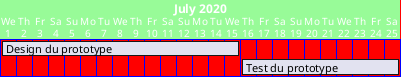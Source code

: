 {
  "sha1": "qn8onir6kehm4z1ucdj7nxkapcw5oog",
  "insertion": {
    "when": "2024-06-04T17:28:42.626Z",
    "url": "https://forum.plantuml.net/13971/gantt-remove-background-grid-possible?show=13975#c13975",
    "user": "plantuml@gmail.com"
  }
}
@startgantt
<style>
ganttDiagram {
  document {
    backgroundColor red
  }
  timeline {
    BackgroundColor palegreen
    LineColor blue
    FontColor white
 }
}
</style>
hide footbox
Project starts 2020-07-01
[Design du prototype] starts 2020-07-01
[Test du prototype] starts 2020-07-16
[Design du prototype] ends 2020-07-15
[Test du prototype] ends 2020-07-25
@endgantt
